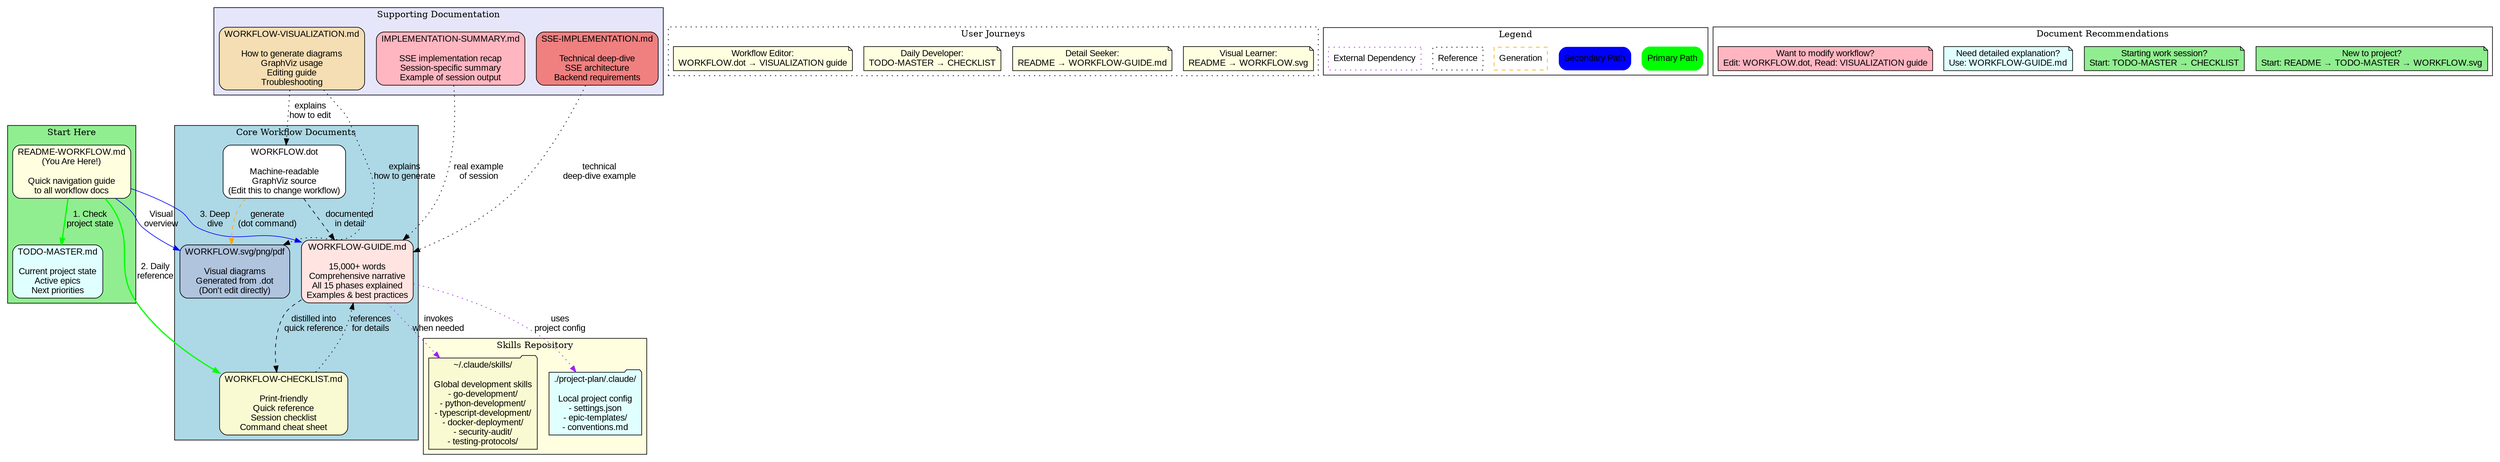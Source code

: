 digraph WorkflowDocumentationMap {
    rankdir=TB;
    node [shape=box, style="rounded,filled", fontname="Arial"];
    edge [fontname="Arial"];

    // Entry points
    subgraph cluster_entry {
        label="Start Here";
        style=filled;
        fillcolor=lightgreen;

        readme [label="README-WORKFLOW.md\n(You Are Here!)\n\nQuick navigation guide\nto all workflow docs", fillcolor=lightyellow];
        todo [label="TODO-MASTER.md\n\nCurrent project state\nActive epics\nNext priorities", fillcolor=lightcyan];
    }

    // Core documents
    subgraph cluster_core {
        label="Core Workflow Documents";
        style=filled;
        fillcolor=lightblue;

        dot_file [label="WORKFLOW.dot\n\nMachine-readable\nGraphViz source\n(Edit this to change workflow)", fillcolor=white];

        visuals [label="WORKFLOW.svg/png/pdf\n\nVisual diagrams\nGenerated from .dot\n(Don't edit directly)", fillcolor=lightsteelblue];

        guide [label="WORKFLOW-GUIDE.md\n\n15,000+ words\nComprehensive narrative\nAll 15 phases explained\nExamples & best practices", fillcolor=mistyrose];

        checklist [label="WORKFLOW-CHECKLIST.md\n\nPrint-friendly\nQuick reference\nSession checklist\nCommand cheat sheet", fillcolor=lightgoldenrodyellow];
    }

    // Supporting docs
    subgraph cluster_support {
        label="Supporting Documentation";
        style=filled;
        fillcolor=lavender;

        viz_guide [label="WORKFLOW-VISUALIZATION.md\n\nHow to generate diagrams\nGraphViz usage\nEditing guide\nTroubleshooting", fillcolor=wheat];

        impl_summary [label="IMPLEMENTATION-SUMMARY.md\n\nSSE implementation recap\nSession-specific summary\nExample of session output", fillcolor=lightpink];

        sse_doc [label="SSE-IMPLEMENTATION.md\n\nTechnical deep-dive\nSSE architecture\nBackend requirements", fillcolor=lightcoral];
    }

    // Skills directory
    subgraph cluster_skills {
        label="Skills Repository";
        style=filled;
        fillcolor=lightyellow;

        global_skills [label="~/.claude/skills/\n\nGlobal development skills\n- go-development/\n- python-development/\n- typescript-development/\n- docker-deployment/\n- security-audit/\n- testing-protocols/", shape=folder, fillcolor=lightgoldenrodyellow];

        local_config [label="./project-plan/.claude/\n\nLocal project config\n- settings.json\n- epic-templates/\n- conventions.md", shape=folder, fillcolor=lightcyan];
    }

    // Relationships - Entry point
    readme -> todo [label="1. Check\nproject state", color=green, penwidth=2];
    readme -> checklist [label="2. Daily\nreference", color=green, penwidth=2];
    readme -> guide [label="3. Deep\ndive", color=blue];
    readme -> visuals [label="Visual\noverview", color=blue];

    // Relationships - Generation flow
    dot_file -> visuals [label="generate\n(dot command)", style=dashed, color=orange];
    viz_guide -> dot_file [label="explains\nhow to edit", style=dotted];
    viz_guide -> visuals [label="explains\nhow to generate", style=dotted];

    // Relationships - Content flow
    guide -> checklist [label="distilled into\nquick reference", style=dashed];
    dot_file -> guide [label="documented\nin detail", style=dashed];

    // Relationships - Usage
    checklist -> guide [label="references\nfor details", style=dotted];
    guide -> global_skills [label="invokes\nwhen needed", style=dotted, color=purple];
    guide -> local_config [label="uses\nproject config", style=dotted, color=purple];

    // Relationships - Examples
    impl_summary -> guide [label="real example\nof session", style=dotted];
    sse_doc -> guide [label="technical\ndeep-dive example", style=dotted];

    // User journey paths
    subgraph cluster_journeys {
        label="User Journeys";
        style=dotted;
        fillcolor=white;

        journey1 [label="Visual Learner:\nREADME → WORKFLOW.svg", shape=note, fillcolor=lightyellow];
        journey2 [label="Detail Seeker:\nREADME → WORKFLOW-GUIDE.md", shape=note, fillcolor=lightyellow];
        journey3 [label="Daily Developer:\nTODO-MASTER → CHECKLIST", shape=note, fillcolor=lightyellow];
        journey4 [label="Workflow Editor:\nWORKFLOW.dot → VISUALIZATION guide", shape=note, fillcolor=lightyellow];
    }

    // Legend
    subgraph cluster_legend {
        label="Legend";
        style=solid;
        fillcolor=white;

        leg_green [label="Primary Path", color=green, penwidth=2];
        leg_blue [label="Secondary Path", color=blue];
        leg_orange [label="Generation", color=orange, style=dashed];
        leg_dotted [label="Reference", style=dotted];
        leg_purple [label="External Dependency", color=purple, style=dotted];
    }

    // Document recommendations
    subgraph cluster_recommendations {
        label="Document Recommendations";
        style=solid;
        fillcolor=white;

        rec1 [label="New to project?\nStart: README → TODO-MASTER → WORKFLOW.svg", shape=note, fillcolor=lightgreen];
        rec2 [label="Starting work session?\nStart: TODO-MASTER → CHECKLIST", shape=note, fillcolor=lightgreen];
        rec3 [label="Need detailed explanation?\nUse: WORKFLOW-GUIDE.md", shape=note, fillcolor=lightcyan];
        rec4 [label="Want to modify workflow?\nEdit: WORKFLOW.dot, Read: VISUALIZATION guide", shape=note, fillcolor=lightpink];
    }
}
